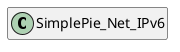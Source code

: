@startuml
set namespaceSeparator \\
hide members
hide << alias >> circle

class SimplePie_Net_IPv6
@enduml
